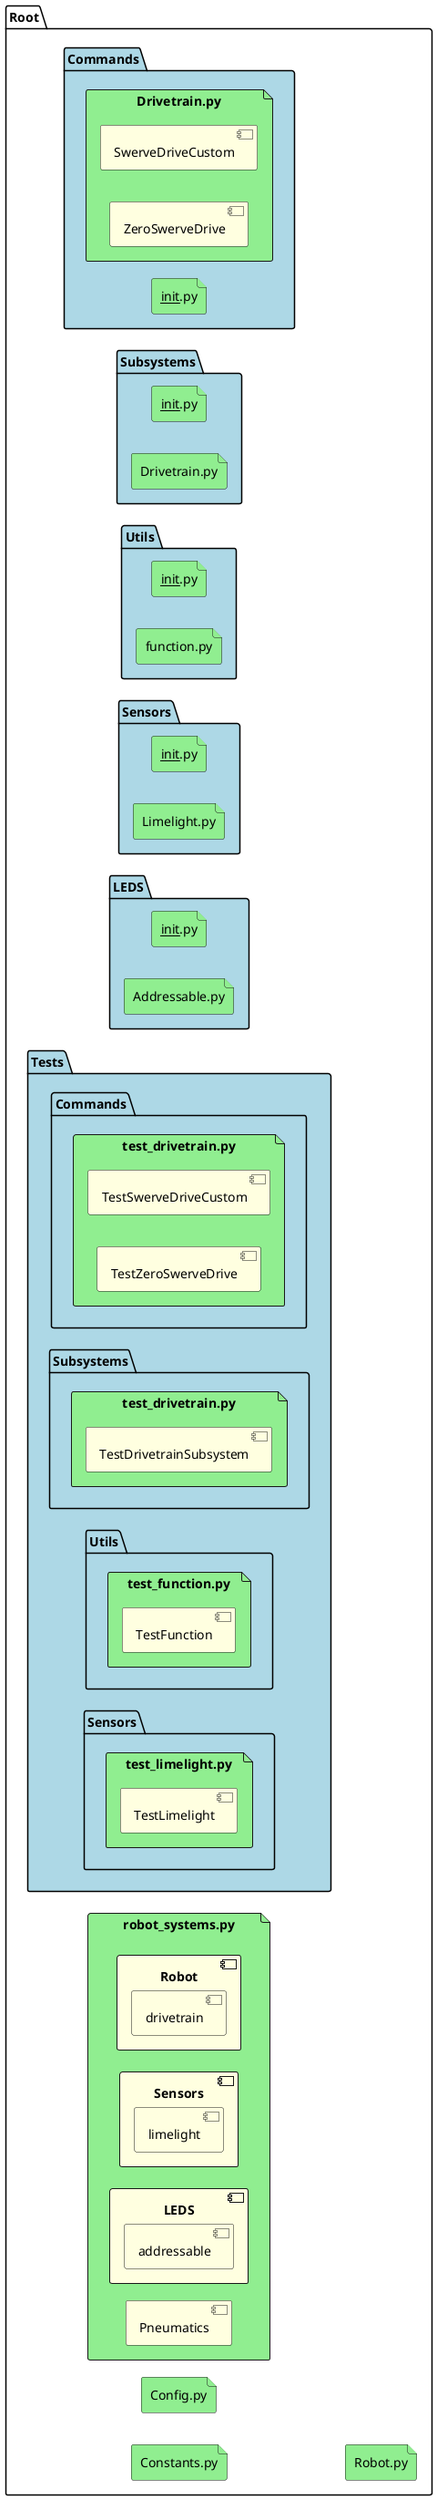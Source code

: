 @startuml file_structure

!define FOLDER(folder_name, name) folder folder_name as name #LightBlue
!define FILE(file_name, name) file file_name as name #LightGreen
!define COMPONENT(comp, name) component comp as name #LightYellow

left to right direction

folder "Root" {
    FOLDER("Commands", Commands) {
        FILE("__init__.py", CommandsInit)
        FILE("Drivetrain.py", DrivetrainCommands) {
            COMPONENT(SwerveDriveCustom, SwerveDriveCustomComp)
            COMPONENT(ZeroSwerveDrive, ZeroSwerveDriveComp)
        }
    }

    FOLDER("Subsystems", Subsystems) {
        FILE("__init__.py", SubsystemsInit) 
        FILE("Drivetrain.py", DrivetrainSubsystem)
    }

    FOLDER("Utils", Utils) {
        FILE("__init__.py", UtilsInit)
        FILE("function.py", Function)
    }

    FOLDER("Sensors", Sensors) {
        FILE("__init__.py", SensorsInit)
        FILE("Limelight.py", Limelight)
    }

    FOLDER("LEDS", LEDS) {
        FILE("__init__.py", LEDSInit)
        FILE("Addressable.py", LEDMain)
    }

    FOLDER("Tests", Tests) {
        FOLDER("Commands", TestCommands) {
            FILE("test_drivetrain.py", TestDrivetrainCommands) {
                COMPONENT(TestSwerveDriveCustom, TestSwerveDriveCustomComp)
                COMPONENT(TestZeroSwerveDrive, TestZeroSwerveDriveComp)
            }
        }
        FOLDER("Subsystems", TestSubsystems) {
            FILE("test_drivetrain.py", TestDrivetrainSubsystems) {
                COMPONENT(TestDrivetrainSubsystem, TestDrivetrainSubsystemComp)
            }
        }
        FOLDER("Utils", TestUtils) {
            FILE("test_function.py", TestFunction) {
                COMPONENT(TestFunction, TestFunctionComp)
            }
        }

        FOLDER("Sensors", TestSensors) {
            FILE("test_limelight.py", TestLimelight) {
                COMPONENT(TestLimelight, TestLimelightComp)
            }
        }
    }

    FILE("Constants.py", Constants)
    FILE("Config.py", Config)
    FILE("robot_systems.py", RobotSystems) {
        COMPONENT(Robot, RobotRobotComp) {
            COMPONENT(drivetrain, DrivetrainComp)
        }
        COMPONENT(Sensors, RobotSensorsComp) {
            COMPONENT(limelight, LimelightComp)
        }
        COMPONENT(LEDS, RobotLEDSComp) {
            COMPONENT(addressable, AddressableComp)
        }
        COMPONENT(Pneumatics, PneumaticsComp)
    }
    FILE("Robot.py", Robot)
}

@enduml
